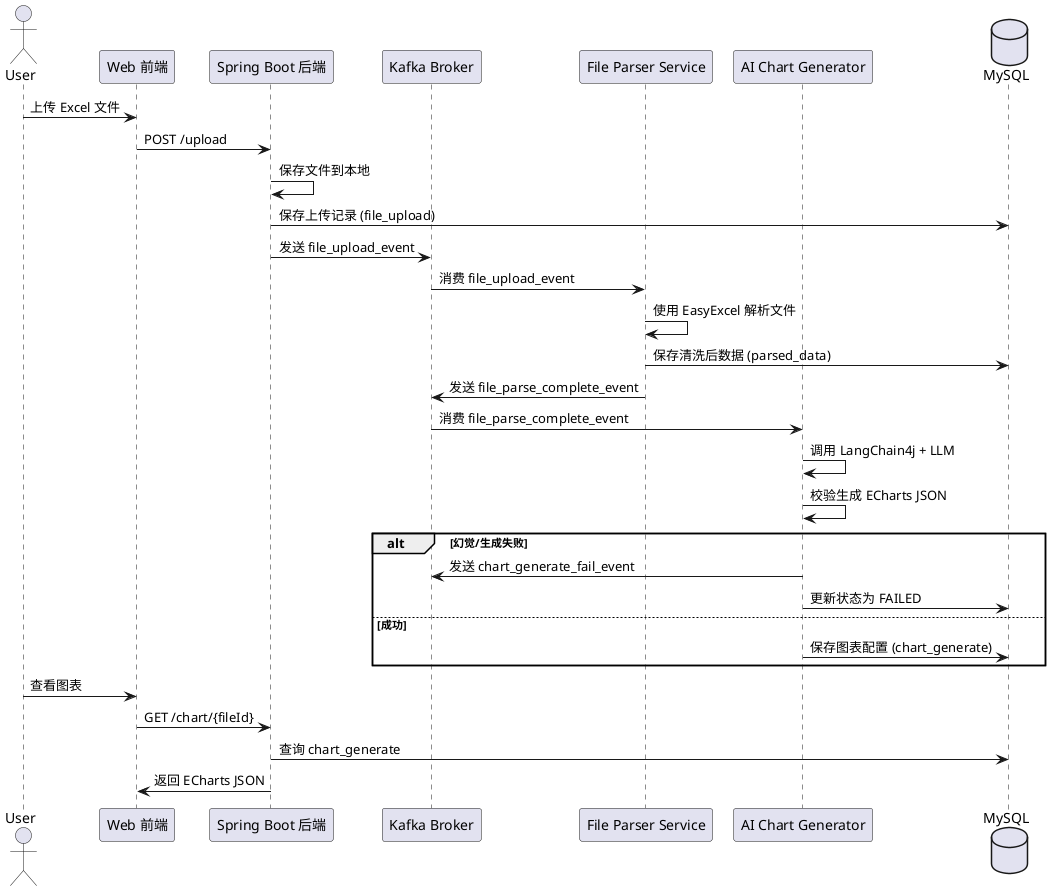 @startuml
actor User
participant "Web 前端" as Frontend
participant "Spring Boot 后端" as Backend
participant "Kafka Broker" as Kafka
participant "File Parser Service" as Parser
participant "AI Chart Generator" as AI
database "MySQL" as DB

User -> Frontend: 上传 Excel 文件
Frontend -> Backend: POST /upload
Backend -> Backend: 保存文件到本地
Backend -> DB: 保存上传记录 (file_upload)
Backend -> Kafka: 发送 file_upload_event

Kafka -> Parser: 消费 file_upload_event
Parser -> Parser: 使用 EasyExcel 解析文件
Parser -> DB: 保存清洗后数据 (parsed_data)
Parser -> Kafka: 发送 file_parse_complete_event

Kafka -> AI: 消费 file_parse_complete_event
AI -> AI: 调用 LangChain4j + LLM
AI -> AI: 校验生成 ECharts JSON
alt 幻觉/生成失败
    AI -> Kafka: 发送 chart_generate_fail_event
    AI -> DB: 更新状态为 FAILED
else 成功
    AI -> DB: 保存图表配置 (chart_generate)
end

User -> Frontend: 查看图表
Frontend -> Backend: GET /chart/{fileId}
Backend -> DB: 查询 chart_generate
Backend -> Frontend: 返回 ECharts JSON
@enduml